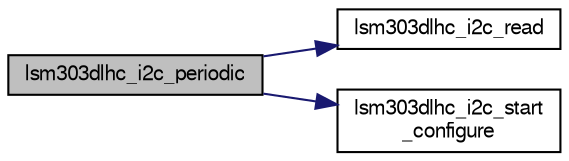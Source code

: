 digraph "lsm303dlhc_i2c_periodic"
{
  edge [fontname="FreeSans",fontsize="10",labelfontname="FreeSans",labelfontsize="10"];
  node [fontname="FreeSans",fontsize="10",shape=record];
  rankdir="LR";
  Node1 [label="lsm303dlhc_i2c_periodic",height=0.2,width=0.4,color="black", fillcolor="grey75", style="filled", fontcolor="black"];
  Node1 -> Node2 [color="midnightblue",fontsize="10",style="solid",fontname="FreeSans"];
  Node2 [label="lsm303dlhc_i2c_read",height=0.2,width=0.4,color="black", fillcolor="white", style="filled",URL="$lsm303dlhc__i2c_8h.html#a2b4ad59cad2d1657c4adbcf815eb78e6"];
  Node1 -> Node3 [color="midnightblue",fontsize="10",style="solid",fontname="FreeSans"];
  Node3 [label="lsm303dlhc_i2c_start\l_configure",height=0.2,width=0.4,color="black", fillcolor="white", style="filled",URL="$lsm303dlhc__i2c_8h.html#ae6e73decebcc1a4c327e12cb9cd82be6"];
}
